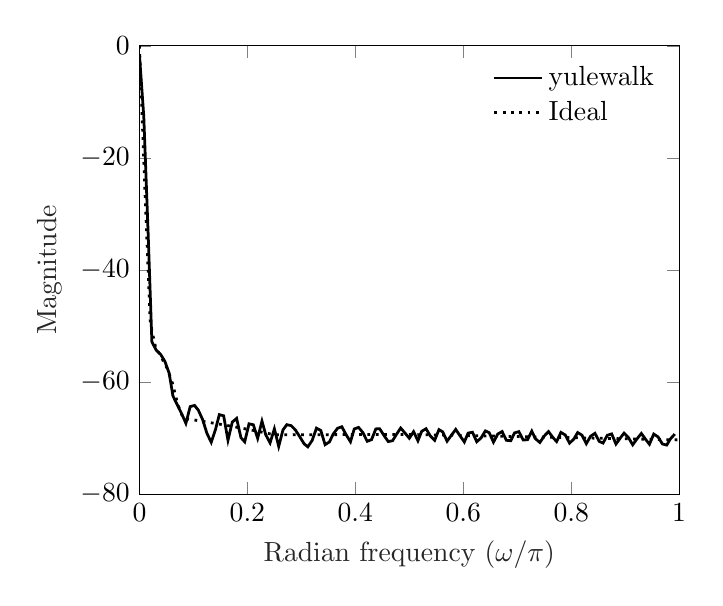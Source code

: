 % This file was created by matlab2tikz.
%
%The latest updates can be retrieved from
%  http://www.mathworks.com/matlabcentral/fileexchange/22022-matlab2tikz-matlab2tikz
%where you can also make suggestions and rate matlab2tikz.
%
\begin{tikzpicture}

\begin{axis}[%
xmin=0,
xmax=1,
xlabel style={font=\color{white!15!black}},
xlabel={$\text{Radian frequency (}\omega\text{/}\pi\text{)}$},
ymin=-80,
ymax=0,
ylabel style={font=\color{white!15!black}},
ylabel={Magnitude},
axis background/.style={fill=white},
legend style={legend cell align=left, align=left, fill=none, draw=none}
]
\addplot [color=black, line width=1.0pt]
  table[row sep=crcr]{%
0	-1.661\\
0.008	-12.631\\
0.016	-33.311\\
0.023	-52.834\\
0.031	-54.289\\
0.039	-55.037\\
0.047	-56.292\\
0.055	-58.419\\
0.062	-62.476\\
0.07	-64.061\\
0.078	-65.612\\
0.086	-67.357\\
0.094	-64.378\\
0.102	-64.168\\
0.109	-65.006\\
0.117	-66.686\\
0.125	-69.153\\
0.133	-70.754\\
0.141	-68.414\\
0.148	-65.81\\
0.156	-66.029\\
0.164	-70.376\\
0.172	-67.139\\
0.18	-66.485\\
0.188	-69.912\\
0.195	-70.667\\
0.203	-67.452\\
0.211	-67.624\\
0.219	-70.038\\
0.227	-66.973\\
0.234	-69.408\\
0.242	-70.853\\
0.25	-68.348\\
0.258	-71.481\\
0.266	-68.522\\
0.273	-67.613\\
0.281	-67.77\\
0.289	-68.555\\
0.297	-69.745\\
0.305	-71.015\\
0.312	-71.562\\
0.32	-70.411\\
0.328	-68.228\\
0.336	-68.639\\
0.344	-71.173\\
0.352	-70.684\\
0.359	-69.276\\
0.367	-68.251\\
0.375	-67.977\\
0.383	-69.412\\
0.391	-70.649\\
0.398	-68.369\\
0.406	-68.093\\
0.414	-69.017\\
0.422	-70.572\\
0.43	-70.28\\
0.438	-68.359\\
0.445	-68.321\\
0.453	-69.518\\
0.461	-70.623\\
0.469	-70.467\\
0.477	-69.215\\
0.484	-68.211\\
0.492	-69.093\\
0.5	-70.029\\
0.508	-68.854\\
0.516	-70.477\\
0.523	-68.788\\
0.531	-68.329\\
0.539	-69.626\\
0.547	-70.39\\
0.555	-68.493\\
0.562	-68.895\\
0.57	-70.553\\
0.578	-69.499\\
0.586	-68.449\\
0.594	-69.583\\
0.602	-70.691\\
0.609	-69.113\\
0.617	-68.957\\
0.625	-70.651\\
0.633	-69.974\\
0.641	-68.713\\
0.648	-69.029\\
0.656	-70.722\\
0.664	-69.266\\
0.672	-68.834\\
0.68	-70.398\\
0.688	-70.476\\
0.695	-69.079\\
0.703	-68.846\\
0.711	-70.323\\
0.719	-70.31\\
0.727	-68.766\\
0.734	-70.141\\
0.742	-70.784\\
0.75	-69.631\\
0.758	-68.837\\
0.766	-69.883\\
0.773	-70.619\\
0.781	-68.982\\
0.789	-69.444\\
0.797	-70.906\\
0.805	-70.155\\
0.812	-69.005\\
0.82	-69.479\\
0.828	-71.003\\
0.836	-69.663\\
0.844	-69.144\\
0.852	-70.595\\
0.859	-70.887\\
0.867	-69.493\\
0.875	-69.252\\
0.883	-71.064\\
0.891	-69.984\\
0.898	-69.108\\
0.906	-69.891\\
0.914	-71.197\\
0.922	-70.133\\
0.93	-69.167\\
0.938	-70.242\\
0.945	-71.095\\
0.953	-69.279\\
0.961	-69.796\\
0.969	-71.047\\
0.977	-71.246\\
0.984	-70.126\\
0.992	-69.28\\
};
\addlegendentry{yulewalk}

\addplot [color=black, dotted, line width=1.0pt]
  table[row sep=crcr]{%
0	0\\
0.01	-25.595\\
0.02	-49.507\\
0.03	-53.831\\
0.04	-55.478\\
0.051	-57.511\\
0.061	-60.17\\
0.071	-64.022\\
0.081	-66.459\\
0.091	-66.609\\
0.101	-66.762\\
0.111	-66.918\\
0.121	-67.077\\
0.131	-67.238\\
0.141	-67.403\\
0.152	-67.571\\
0.162	-67.742\\
0.172	-67.917\\
0.182	-68.095\\
0.192	-68.276\\
0.202	-68.462\\
0.212	-68.652\\
0.222	-68.846\\
0.232	-69.045\\
0.242	-69.248\\
0.253	-69.403\\
0.263	-69.401\\
0.273	-69.399\\
0.283	-69.397\\
0.293	-69.395\\
0.303	-69.393\\
0.313	-69.391\\
0.323	-69.389\\
0.333	-69.387\\
0.343	-69.384\\
0.354	-69.382\\
0.364	-69.38\\
0.374	-69.378\\
0.384	-69.376\\
0.394	-69.374\\
0.404	-69.372\\
0.414	-69.37\\
0.424	-69.368\\
0.434	-69.366\\
0.444	-69.364\\
0.455	-69.362\\
0.465	-69.36\\
0.475	-69.358\\
0.485	-69.356\\
0.495	-69.354\\
0.505	-69.363\\
0.515	-69.381\\
0.525	-69.4\\
0.535	-69.419\\
0.545	-69.437\\
0.556	-69.456\\
0.566	-69.475\\
0.576	-69.494\\
0.586	-69.513\\
0.596	-69.532\\
0.606	-69.551\\
0.616	-69.57\\
0.626	-69.589\\
0.636	-69.608\\
0.646	-69.627\\
0.657	-69.647\\
0.667	-69.666\\
0.677	-69.685\\
0.687	-69.704\\
0.697	-69.724\\
0.707	-69.743\\
0.717	-69.763\\
0.727	-69.782\\
0.737	-69.802\\
0.747	-69.822\\
0.758	-69.841\\
0.768	-69.861\\
0.778	-69.881\\
0.788	-69.9\\
0.798	-69.92\\
0.808	-69.94\\
0.818	-69.96\\
0.828	-69.98\\
0.838	-70.0\\
0.848	-70.02\\
0.859	-70.04\\
0.869	-70.06\\
0.879	-70.081\\
0.889	-70.101\\
0.899	-70.121\\
0.909	-70.142\\
0.919	-70.162\\
0.929	-70.182\\
0.939	-70.203\\
0.949	-70.224\\
0.96	-70.244\\
0.97	-70.265\\
0.98	-70.285\\
0.99	-70.306\\
1	-70.327\\
};
\addlegendentry{Ideal}

\end{axis}
\end{tikzpicture}%
